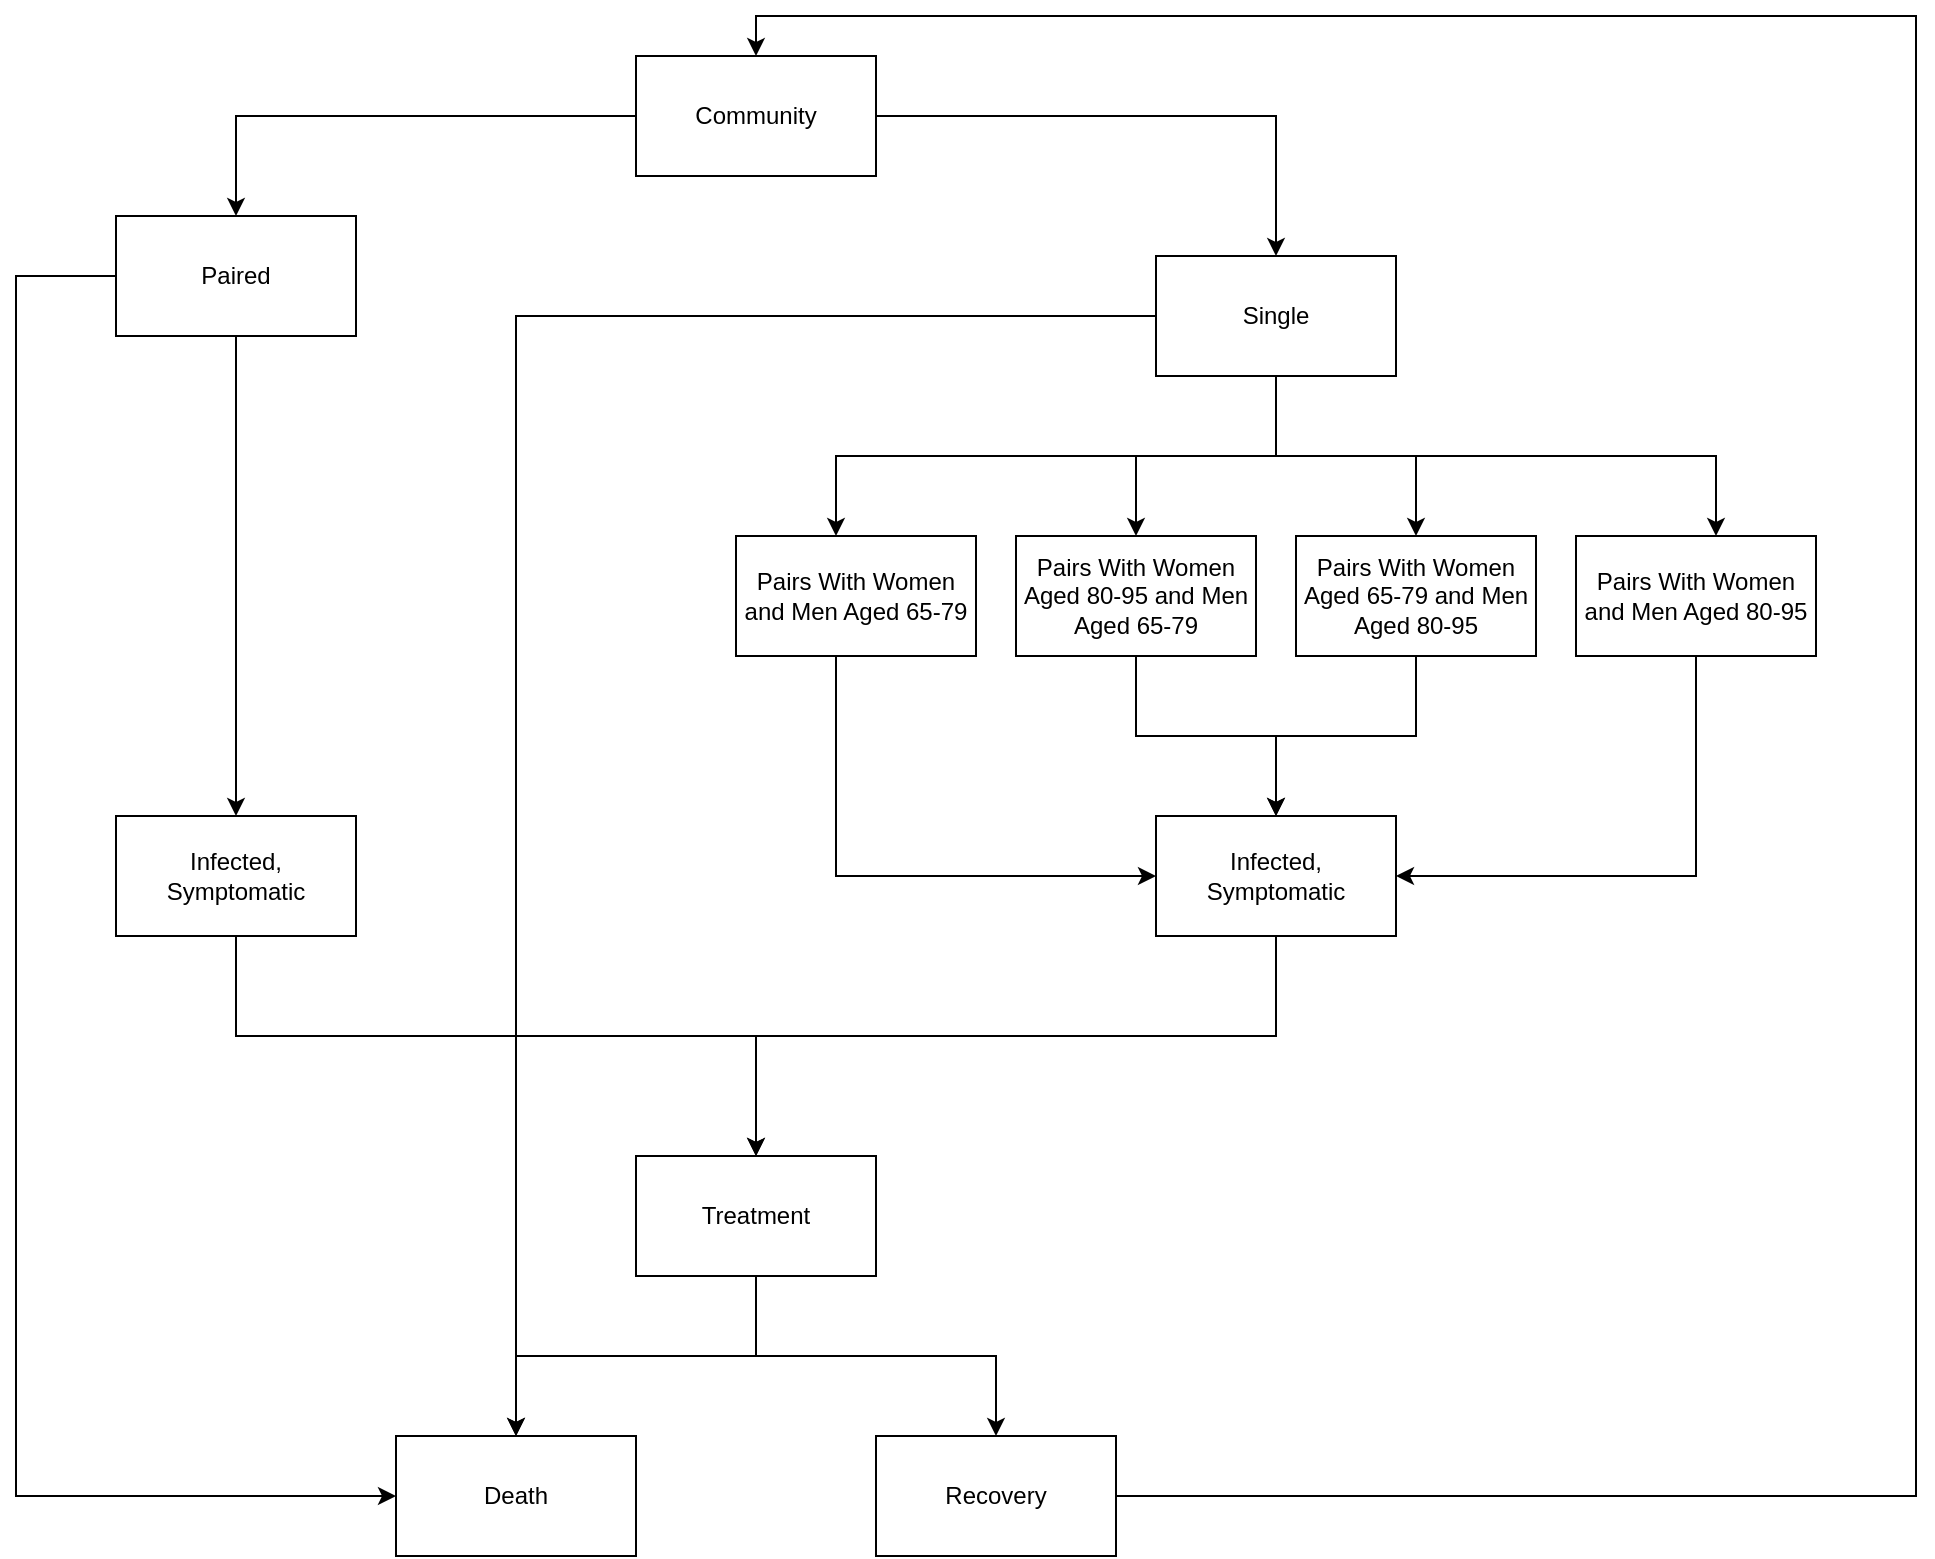 <mxfile version="12.6.2" type="github"><diagram id="DaSs_9UrifuArd1M7Iul" name="Page-1"><mxGraphModel dx="2309" dy="946" grid="0" gridSize="10" guides="1" tooltips="1" connect="1" arrows="1" fold="1" page="1" pageScale="1" pageWidth="850" pageHeight="1100" math="0" shadow="0"><root><mxCell id="0"/><mxCell id="1" parent="0"/><mxCell id="j5nKKLK4SG5Tgm4mU34I-4" value="" style="edgeStyle=orthogonalEdgeStyle;rounded=0;orthogonalLoop=1;jettySize=auto;html=1;" edge="1" parent="1" source="j5nKKLK4SG5Tgm4mU34I-1" target="j5nKKLK4SG5Tgm4mU34I-3"><mxGeometry relative="1" as="geometry"/></mxCell><mxCell id="j5nKKLK4SG5Tgm4mU34I-6" value="" style="edgeStyle=orthogonalEdgeStyle;rounded=0;orthogonalLoop=1;jettySize=auto;html=1;" edge="1" parent="1" source="j5nKKLK4SG5Tgm4mU34I-1" target="j5nKKLK4SG5Tgm4mU34I-5"><mxGeometry relative="1" as="geometry"/></mxCell><mxCell id="j5nKKLK4SG5Tgm4mU34I-1" value="Community" style="rounded=0;whiteSpace=wrap;html=1;" vertex="1" parent="1"><mxGeometry x="290" y="200" width="120" height="60" as="geometry"/></mxCell><mxCell id="j5nKKLK4SG5Tgm4mU34I-8" value="" style="edgeStyle=orthogonalEdgeStyle;rounded=0;orthogonalLoop=1;jettySize=auto;html=1;entryX=0.5;entryY=0;entryDx=0;entryDy=0;" edge="1" parent="1" source="j5nKKLK4SG5Tgm4mU34I-5" target="j5nKKLK4SG5Tgm4mU34I-17"><mxGeometry relative="1" as="geometry"><mxPoint x="90" y="440" as="targetPoint"/></mxGeometry></mxCell><mxCell id="j5nKKLK4SG5Tgm4mU34I-47" value="" style="edgeStyle=orthogonalEdgeStyle;rounded=0;orthogonalLoop=1;jettySize=auto;html=1;entryX=0;entryY=0.5;entryDx=0;entryDy=0;" edge="1" parent="1" source="j5nKKLK4SG5Tgm4mU34I-5" target="j5nKKLK4SG5Tgm4mU34I-38"><mxGeometry relative="1" as="geometry"><mxPoint x="-50" y="310" as="targetPoint"/><Array as="points"><mxPoint x="-20" y="310"/><mxPoint x="-20" y="920"/></Array></mxGeometry></mxCell><mxCell id="j5nKKLK4SG5Tgm4mU34I-5" value="Paired" style="rounded=0;whiteSpace=wrap;html=1;" vertex="1" parent="1"><mxGeometry x="30" y="280" width="120" height="60" as="geometry"/></mxCell><mxCell id="j5nKKLK4SG5Tgm4mU34I-35" value="" style="edgeStyle=orthogonalEdgeStyle;rounded=0;orthogonalLoop=1;jettySize=auto;html=1;" edge="1" parent="1" source="j5nKKLK4SG5Tgm4mU34I-17" target="j5nKKLK4SG5Tgm4mU34I-34"><mxGeometry relative="1" as="geometry"><Array as="points"><mxPoint x="90" y="690"/><mxPoint x="350" y="690"/></Array></mxGeometry></mxCell><mxCell id="j5nKKLK4SG5Tgm4mU34I-17" value="Infected, Symptomatic" style="rounded=0;whiteSpace=wrap;html=1;" vertex="1" parent="1"><mxGeometry x="30" y="580" width="120" height="60" as="geometry"/></mxCell><mxCell id="j5nKKLK4SG5Tgm4mU34I-39" value="" style="edgeStyle=orthogonalEdgeStyle;rounded=0;orthogonalLoop=1;jettySize=auto;html=1;" edge="1" parent="1" source="j5nKKLK4SG5Tgm4mU34I-34" target="j5nKKLK4SG5Tgm4mU34I-38"><mxGeometry relative="1" as="geometry"/></mxCell><mxCell id="j5nKKLK4SG5Tgm4mU34I-41" value="" style="edgeStyle=orthogonalEdgeStyle;rounded=0;orthogonalLoop=1;jettySize=auto;html=1;" edge="1" parent="1" source="j5nKKLK4SG5Tgm4mU34I-34" target="j5nKKLK4SG5Tgm4mU34I-40"><mxGeometry relative="1" as="geometry"/></mxCell><mxCell id="j5nKKLK4SG5Tgm4mU34I-34" value="Treatment" style="rounded=0;whiteSpace=wrap;html=1;" vertex="1" parent="1"><mxGeometry x="290" y="750" width="120" height="60" as="geometry"/></mxCell><mxCell id="j5nKKLK4SG5Tgm4mU34I-43" value="" style="edgeStyle=orthogonalEdgeStyle;rounded=0;orthogonalLoop=1;jettySize=auto;html=1;entryX=0.5;entryY=0;entryDx=0;entryDy=0;" edge="1" parent="1" source="j5nKKLK4SG5Tgm4mU34I-40" target="j5nKKLK4SG5Tgm4mU34I-1"><mxGeometry relative="1" as="geometry"><mxPoint x="610" y="920" as="targetPoint"/><Array as="points"><mxPoint x="930" y="920"/><mxPoint x="930" y="180"/><mxPoint x="350" y="180"/></Array></mxGeometry></mxCell><mxCell id="j5nKKLK4SG5Tgm4mU34I-40" value="Recovery" style="rounded=0;whiteSpace=wrap;html=1;" vertex="1" parent="1"><mxGeometry x="410" y="890" width="120" height="60" as="geometry"/></mxCell><mxCell id="j5nKKLK4SG5Tgm4mU34I-38" value="Death" style="rounded=0;whiteSpace=wrap;html=1;" vertex="1" parent="1"><mxGeometry x="170" y="890" width="120" height="60" as="geometry"/></mxCell><mxCell id="j5nKKLK4SG5Tgm4mU34I-10" value="" style="edgeStyle=orthogonalEdgeStyle;rounded=0;orthogonalLoop=1;jettySize=auto;html=1;" edge="1" parent="1" source="j5nKKLK4SG5Tgm4mU34I-3" target="j5nKKLK4SG5Tgm4mU34I-9"><mxGeometry relative="1" as="geometry"><Array as="points"><mxPoint x="610" y="400"/><mxPoint x="390" y="400"/></Array></mxGeometry></mxCell><mxCell id="j5nKKLK4SG5Tgm4mU34I-12" value="" style="edgeStyle=orthogonalEdgeStyle;rounded=0;orthogonalLoop=1;jettySize=auto;html=1;" edge="1" parent="1" source="j5nKKLK4SG5Tgm4mU34I-3" target="j5nKKLK4SG5Tgm4mU34I-11"><mxGeometry relative="1" as="geometry"><Array as="points"><mxPoint x="610" y="400"/><mxPoint x="830" y="400"/></Array></mxGeometry></mxCell><mxCell id="j5nKKLK4SG5Tgm4mU34I-14" value="" style="edgeStyle=orthogonalEdgeStyle;rounded=0;orthogonalLoop=1;jettySize=auto;html=1;" edge="1" parent="1" source="j5nKKLK4SG5Tgm4mU34I-3" target="j5nKKLK4SG5Tgm4mU34I-13"><mxGeometry relative="1" as="geometry"/></mxCell><mxCell id="j5nKKLK4SG5Tgm4mU34I-16" value="" style="edgeStyle=orthogonalEdgeStyle;rounded=0;orthogonalLoop=1;jettySize=auto;html=1;" edge="1" parent="1" source="j5nKKLK4SG5Tgm4mU34I-3" target="j5nKKLK4SG5Tgm4mU34I-15"><mxGeometry relative="1" as="geometry"><mxPoint x="560" y="430" as="targetPoint"/></mxGeometry></mxCell><mxCell id="j5nKKLK4SG5Tgm4mU34I-49" value="" style="edgeStyle=orthogonalEdgeStyle;rounded=0;orthogonalLoop=1;jettySize=auto;html=1;entryX=0.5;entryY=0;entryDx=0;entryDy=0;" edge="1" parent="1" source="j5nKKLK4SG5Tgm4mU34I-3" target="j5nKKLK4SG5Tgm4mU34I-38"><mxGeometry relative="1" as="geometry"><mxPoint x="470" y="330" as="targetPoint"/></mxGeometry></mxCell><mxCell id="j5nKKLK4SG5Tgm4mU34I-3" value="Single" style="rounded=0;whiteSpace=wrap;html=1;" vertex="1" parent="1"><mxGeometry x="550" y="300" width="120" height="60" as="geometry"/></mxCell><mxCell id="j5nKKLK4SG5Tgm4mU34I-29" value="" style="edgeStyle=orthogonalEdgeStyle;rounded=0;orthogonalLoop=1;jettySize=auto;html=1;entryX=0.5;entryY=0;entryDx=0;entryDy=0;" edge="1" parent="1" source="j5nKKLK4SG5Tgm4mU34I-15" target="j5nKKLK4SG5Tgm4mU34I-19"><mxGeometry relative="1" as="geometry"><mxPoint x="540" y="580" as="targetPoint"/></mxGeometry></mxCell><mxCell id="j5nKKLK4SG5Tgm4mU34I-15" value="Pairs With Women Aged 80-95 and Men Aged 65-79" style="rounded=0;whiteSpace=wrap;html=1;" vertex="1" parent="1"><mxGeometry x="480" y="440" width="120" height="60" as="geometry"/></mxCell><mxCell id="j5nKKLK4SG5Tgm4mU34I-31" value="" style="edgeStyle=orthogonalEdgeStyle;rounded=0;orthogonalLoop=1;jettySize=auto;html=1;entryX=0.5;entryY=0;entryDx=0;entryDy=0;" edge="1" parent="1" source="j5nKKLK4SG5Tgm4mU34I-13" target="j5nKKLK4SG5Tgm4mU34I-19"><mxGeometry relative="1" as="geometry"><mxPoint x="680" y="580" as="targetPoint"/></mxGeometry></mxCell><mxCell id="j5nKKLK4SG5Tgm4mU34I-13" value="Pairs With Women Aged 65-79 and Men Aged 80-95" style="rounded=0;whiteSpace=wrap;html=1;" vertex="1" parent="1"><mxGeometry x="620" y="440" width="120" height="60" as="geometry"/></mxCell><mxCell id="j5nKKLK4SG5Tgm4mU34I-33" value="" style="edgeStyle=orthogonalEdgeStyle;rounded=0;orthogonalLoop=1;jettySize=auto;html=1;entryX=1;entryY=0.5;entryDx=0;entryDy=0;" edge="1" parent="1" source="j5nKKLK4SG5Tgm4mU34I-11" target="j5nKKLK4SG5Tgm4mU34I-19"><mxGeometry relative="1" as="geometry"><mxPoint x="820" y="580" as="targetPoint"/><Array as="points"><mxPoint x="820" y="610"/></Array></mxGeometry></mxCell><mxCell id="j5nKKLK4SG5Tgm4mU34I-11" value="Pairs With Women and Men Aged 80-95" style="rounded=0;whiteSpace=wrap;html=1;" vertex="1" parent="1"><mxGeometry x="760" y="440" width="120" height="60" as="geometry"/></mxCell><mxCell id="j5nKKLK4SG5Tgm4mU34I-20" value="" style="edgeStyle=orthogonalEdgeStyle;rounded=0;orthogonalLoop=1;jettySize=auto;html=1;" edge="1" parent="1" source="j5nKKLK4SG5Tgm4mU34I-9" target="j5nKKLK4SG5Tgm4mU34I-19"><mxGeometry relative="1" as="geometry"><Array as="points"><mxPoint x="390" y="610"/></Array></mxGeometry></mxCell><mxCell id="j5nKKLK4SG5Tgm4mU34I-9" value="Pairs With Women and Men Aged 65-79" style="rounded=0;whiteSpace=wrap;html=1;" vertex="1" parent="1"><mxGeometry x="340" y="440" width="120" height="60" as="geometry"/></mxCell><mxCell id="j5nKKLK4SG5Tgm4mU34I-37" value="" style="edgeStyle=orthogonalEdgeStyle;rounded=0;orthogonalLoop=1;jettySize=auto;html=1;entryX=0.5;entryY=0;entryDx=0;entryDy=0;" edge="1" parent="1" source="j5nKKLK4SG5Tgm4mU34I-19" target="j5nKKLK4SG5Tgm4mU34I-34"><mxGeometry relative="1" as="geometry"><mxPoint x="610" y="721" as="targetPoint"/><Array as="points"><mxPoint x="610" y="690"/><mxPoint x="350" y="690"/></Array></mxGeometry></mxCell><mxCell id="j5nKKLK4SG5Tgm4mU34I-19" value="Infected, Symptomatic" style="rounded=0;whiteSpace=wrap;html=1;" vertex="1" parent="1"><mxGeometry x="550" y="580" width="120" height="60" as="geometry"/></mxCell></root></mxGraphModel></diagram></mxfile>
